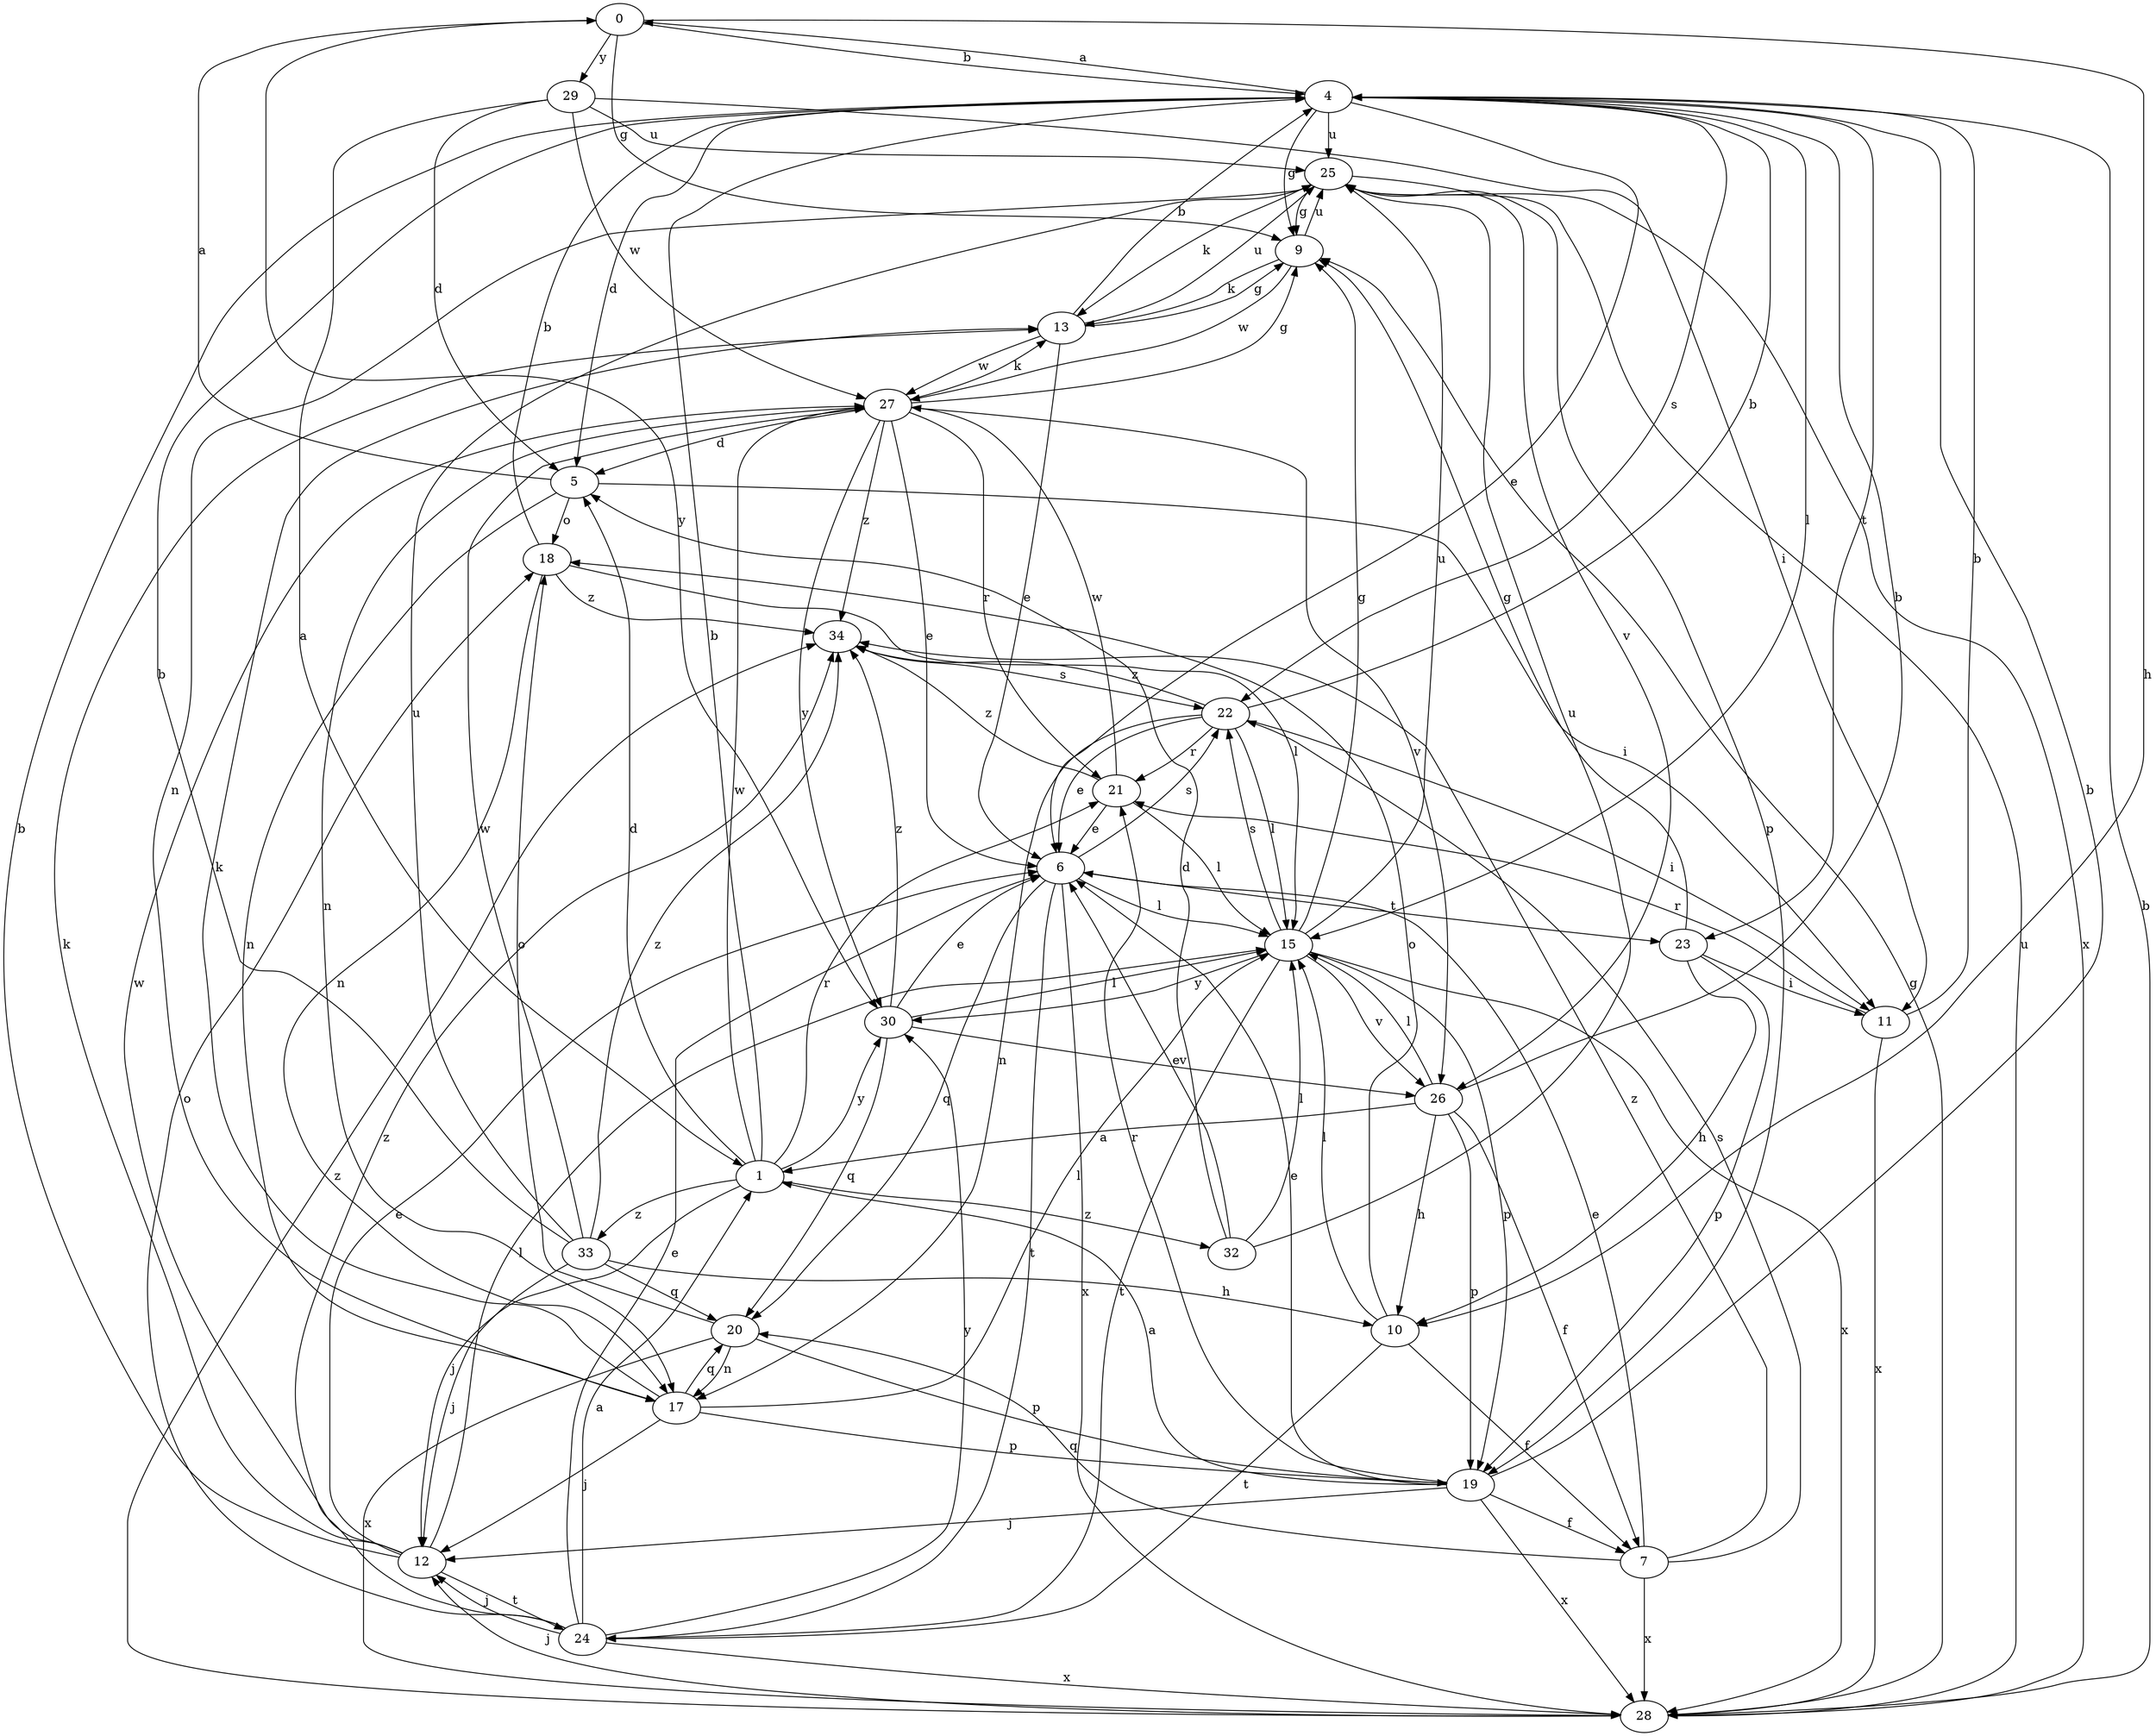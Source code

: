 strict digraph  {
0;
1;
4;
5;
6;
7;
9;
10;
11;
12;
13;
15;
17;
18;
19;
20;
21;
22;
23;
24;
25;
26;
27;
28;
29;
30;
32;
33;
34;
0 -> 4  [label=b];
0 -> 9  [label=g];
0 -> 10  [label=h];
0 -> 29  [label=y];
0 -> 30  [label=y];
1 -> 4  [label=b];
1 -> 5  [label=d];
1 -> 12  [label=j];
1 -> 21  [label=r];
1 -> 27  [label=w];
1 -> 30  [label=y];
1 -> 32  [label=z];
1 -> 33  [label=z];
4 -> 0  [label=a];
4 -> 5  [label=d];
4 -> 6  [label=e];
4 -> 9  [label=g];
4 -> 15  [label=l];
4 -> 22  [label=s];
4 -> 23  [label=t];
4 -> 25  [label=u];
5 -> 0  [label=a];
5 -> 11  [label=i];
5 -> 17  [label=n];
5 -> 18  [label=o];
6 -> 15  [label=l];
6 -> 20  [label=q];
6 -> 22  [label=s];
6 -> 23  [label=t];
6 -> 24  [label=t];
6 -> 28  [label=x];
7 -> 6  [label=e];
7 -> 20  [label=q];
7 -> 22  [label=s];
7 -> 28  [label=x];
7 -> 34  [label=z];
9 -> 13  [label=k];
9 -> 25  [label=u];
9 -> 27  [label=w];
10 -> 7  [label=f];
10 -> 15  [label=l];
10 -> 18  [label=o];
10 -> 24  [label=t];
11 -> 4  [label=b];
11 -> 21  [label=r];
11 -> 28  [label=x];
12 -> 4  [label=b];
12 -> 6  [label=e];
12 -> 13  [label=k];
12 -> 15  [label=l];
12 -> 24  [label=t];
12 -> 27  [label=w];
13 -> 4  [label=b];
13 -> 6  [label=e];
13 -> 9  [label=g];
13 -> 25  [label=u];
13 -> 27  [label=w];
15 -> 9  [label=g];
15 -> 19  [label=p];
15 -> 22  [label=s];
15 -> 24  [label=t];
15 -> 25  [label=u];
15 -> 26  [label=v];
15 -> 28  [label=x];
15 -> 30  [label=y];
17 -> 12  [label=j];
17 -> 13  [label=k];
17 -> 15  [label=l];
17 -> 19  [label=p];
17 -> 20  [label=q];
18 -> 4  [label=b];
18 -> 15  [label=l];
18 -> 17  [label=n];
18 -> 34  [label=z];
19 -> 1  [label=a];
19 -> 4  [label=b];
19 -> 6  [label=e];
19 -> 7  [label=f];
19 -> 12  [label=j];
19 -> 21  [label=r];
19 -> 28  [label=x];
20 -> 17  [label=n];
20 -> 18  [label=o];
20 -> 19  [label=p];
20 -> 28  [label=x];
21 -> 6  [label=e];
21 -> 15  [label=l];
21 -> 27  [label=w];
21 -> 34  [label=z];
22 -> 4  [label=b];
22 -> 6  [label=e];
22 -> 11  [label=i];
22 -> 15  [label=l];
22 -> 17  [label=n];
22 -> 21  [label=r];
22 -> 34  [label=z];
23 -> 9  [label=g];
23 -> 10  [label=h];
23 -> 11  [label=i];
23 -> 19  [label=p];
24 -> 1  [label=a];
24 -> 6  [label=e];
24 -> 12  [label=j];
24 -> 18  [label=o];
24 -> 28  [label=x];
24 -> 30  [label=y];
24 -> 34  [label=z];
25 -> 9  [label=g];
25 -> 13  [label=k];
25 -> 17  [label=n];
25 -> 19  [label=p];
25 -> 26  [label=v];
25 -> 28  [label=x];
26 -> 1  [label=a];
26 -> 4  [label=b];
26 -> 7  [label=f];
26 -> 10  [label=h];
26 -> 15  [label=l];
26 -> 19  [label=p];
27 -> 5  [label=d];
27 -> 6  [label=e];
27 -> 9  [label=g];
27 -> 13  [label=k];
27 -> 17  [label=n];
27 -> 21  [label=r];
27 -> 26  [label=v];
27 -> 30  [label=y];
27 -> 34  [label=z];
28 -> 4  [label=b];
28 -> 9  [label=g];
28 -> 12  [label=j];
28 -> 25  [label=u];
28 -> 34  [label=z];
29 -> 1  [label=a];
29 -> 5  [label=d];
29 -> 11  [label=i];
29 -> 25  [label=u];
29 -> 27  [label=w];
30 -> 6  [label=e];
30 -> 15  [label=l];
30 -> 20  [label=q];
30 -> 26  [label=v];
30 -> 34  [label=z];
32 -> 5  [label=d];
32 -> 6  [label=e];
32 -> 15  [label=l];
32 -> 25  [label=u];
33 -> 4  [label=b];
33 -> 10  [label=h];
33 -> 12  [label=j];
33 -> 20  [label=q];
33 -> 25  [label=u];
33 -> 27  [label=w];
33 -> 34  [label=z];
34 -> 22  [label=s];
}
